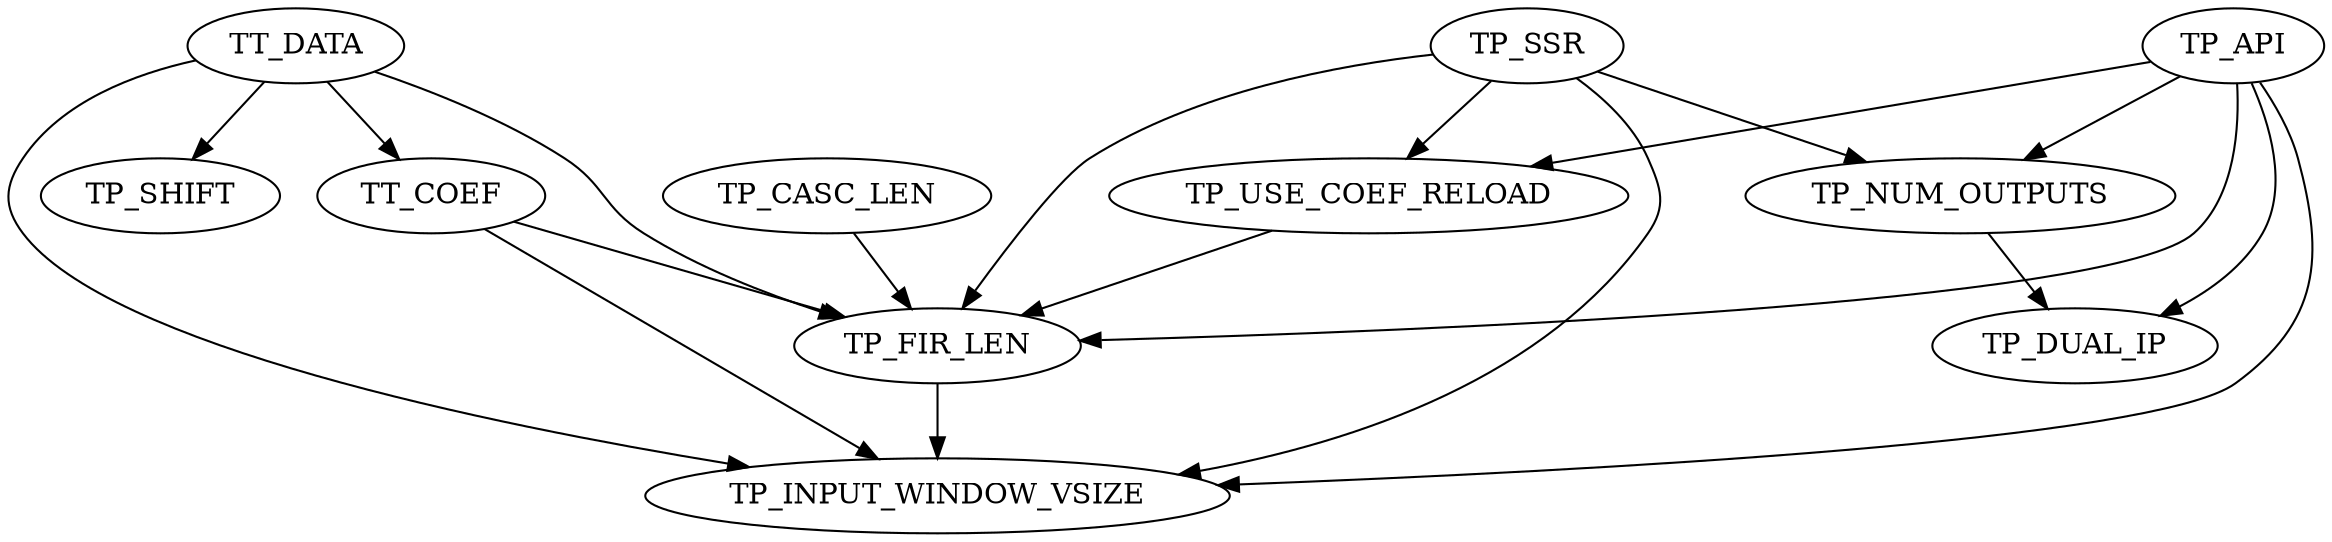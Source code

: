 digraph G {
TT_DATA -> TP_FIR_LEN;
TT_COEF -> TP_FIR_LEN;
TP_CASC_LEN -> TP_FIR_LEN;
TP_SSR -> TP_FIR_LEN;
TP_API -> TP_FIR_LEN;
TP_USE_COEF_RELOAD -> TP_FIR_LEN;
TT_DATA -> TP_SHIFT;
TP_NUM_OUTPUTS -> TP_DUAL_IP;
TP_API -> TP_DUAL_IP;
TT_DATA -> TT_COEF;
TT_DATA -> TP_INPUT_WINDOW_VSIZE;
TT_COEF -> TP_INPUT_WINDOW_VSIZE;
TP_FIR_LEN -> TP_INPUT_WINDOW_VSIZE;
TP_API -> TP_INPUT_WINDOW_VSIZE;
TP_SSR -> TP_INPUT_WINDOW_VSIZE;
TP_API -> TP_USE_COEF_RELOAD;
TP_SSR -> TP_USE_COEF_RELOAD;
TP_API -> TP_NUM_OUTPUTS;
TP_SSR -> TP_NUM_OUTPUTS;
}
